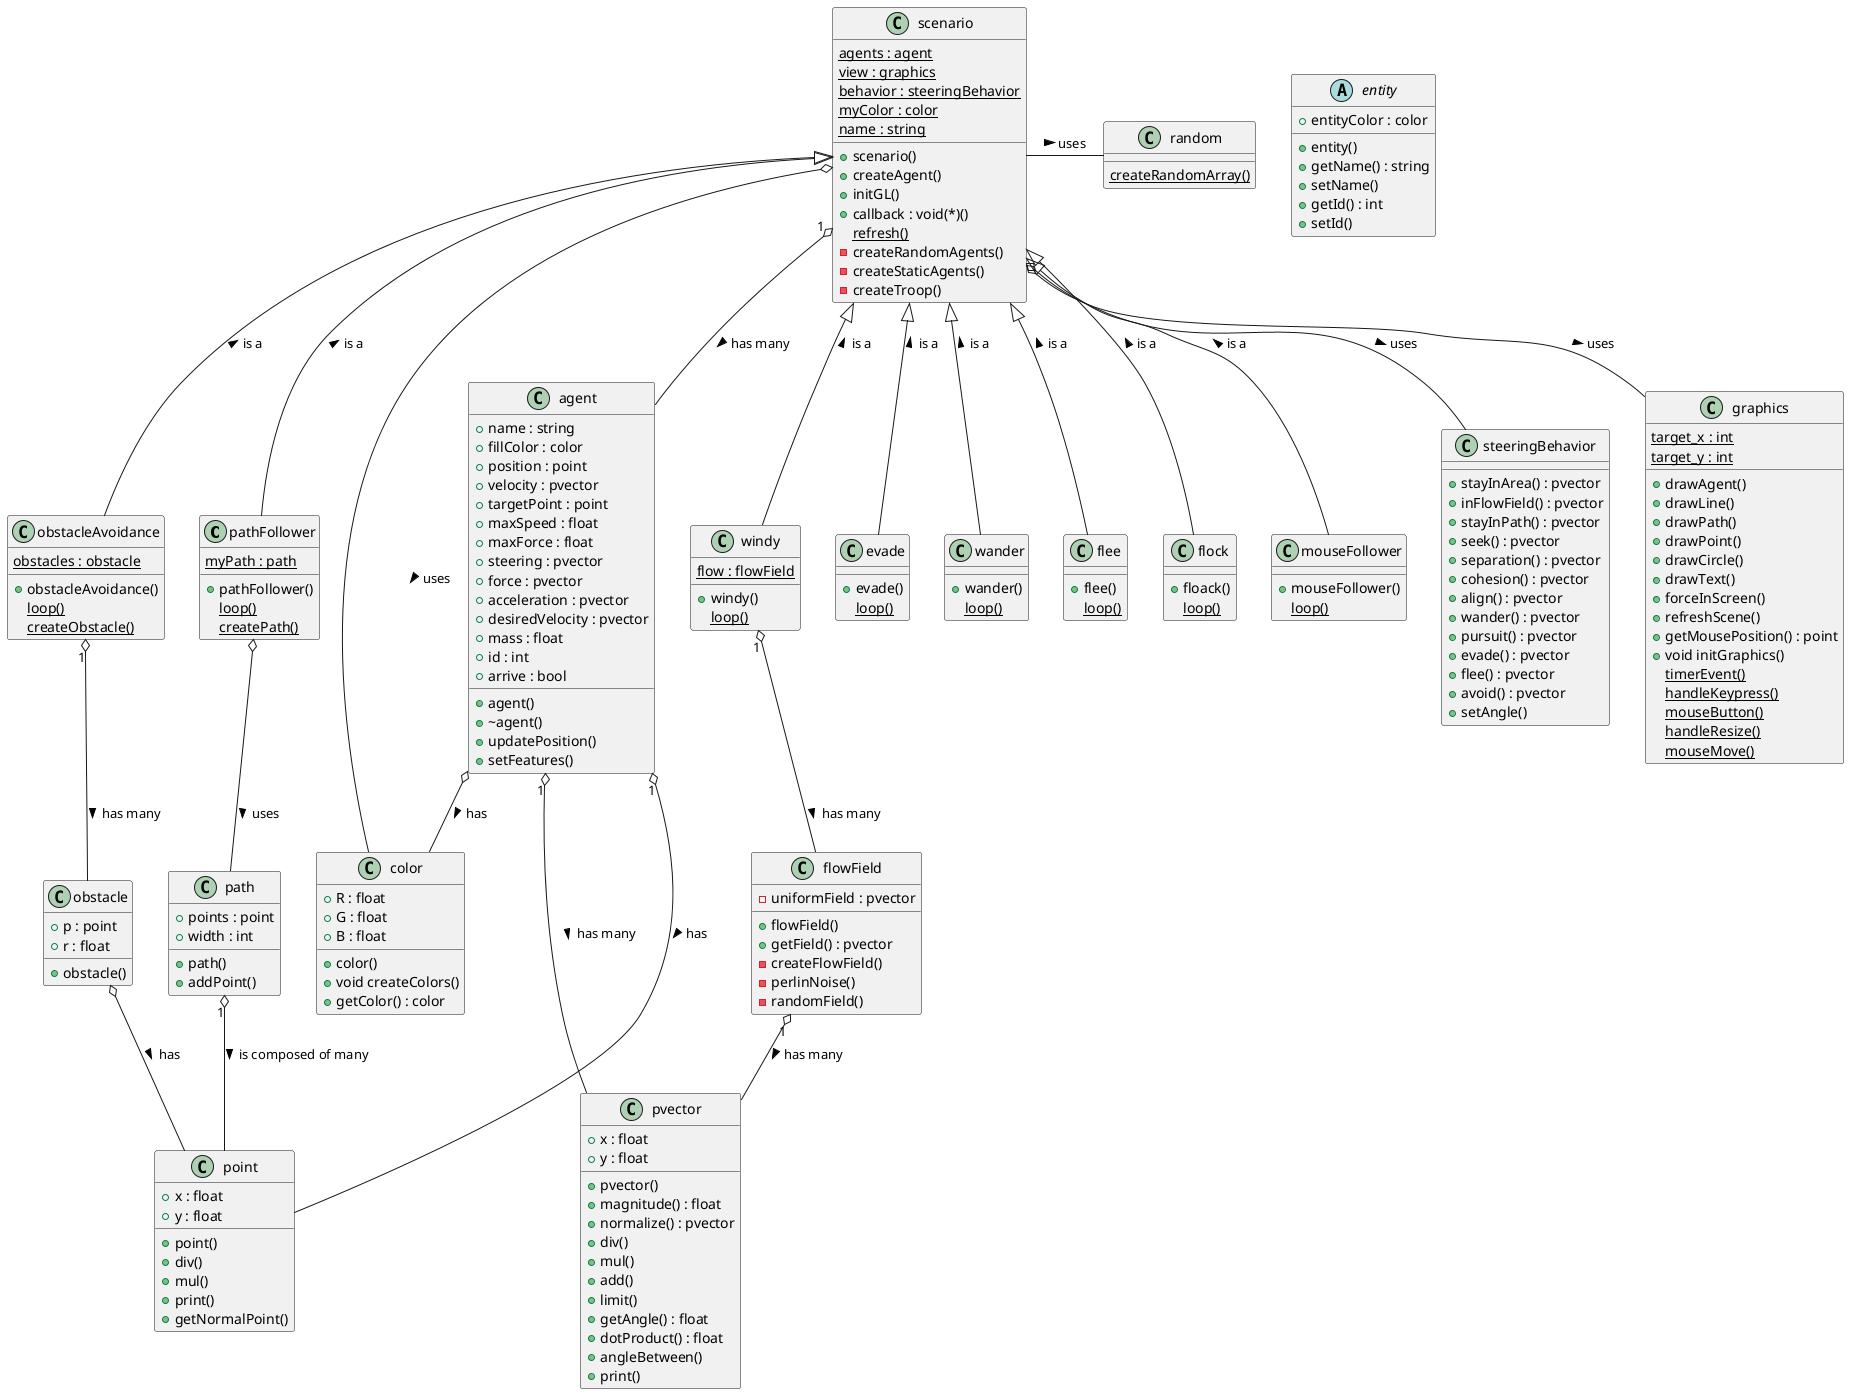 @startuml class_diagram

class pathFollower{
  +pathFollower()
  {static}loop()
  {static}createPath()
  {static}myPath : path
}

abstract class "entity"{
  +entity()
  +getName() : string
  +setName()
  +getId() : int
  +setId()
  +entityColor : color
}

class evade{
  +evade()
  {static}loop()
}

class wander{
  +wander()
  {static}loop()
}

class windy{
  +windy()
  {static}loop()
  {static}flow : flowField
}

class obstacleAvoidance{
  +obstacleAvoidance()
  {static}loop()
  {static}obstacles : obstacle
  {static}createObstacle()
}

class flee{
  +flee()
  {static}loop()
}

class flock{
  +floack()
  {static}loop()
}

class mouseFollower{
  +mouseFollower()
  {static}loop()
}

class steeringBehavior{
  +stayInArea() : pvector
  +inFlowField() : pvector
  +stayInPath() : pvector
  +seek() : pvector
  +separation() : pvector
  +cohesion() : pvector
  +align() : pvector
  +wander() : pvector
  +pursuit() : pvector
  +evade() : pvector
  +flee() : pvector
  +avoid() : pvector
  +setAngle()
}

class scenario {
  +scenario()
  +createAgent()
  +initGL()  
  {static}agents : agent
  {static}view : graphics
  {static}behavior : steeringBehavior
  {static}myColor : color
  {static}name : string
  +callback : void(*)()
  {static}refresh()
  -createRandomAgents()
  -createStaticAgents()
  -createTroop()
}

class random {
  {static} createRandomArray()
}

class path {
  +path()
  +addPoint()
  +points : point
  +width : int
}

class agent{
  +agent()
  +~agent()
  +updatePosition()
  +setFeatures()
  +name : string
  +fillColor : color
  +position : point
  +velocity : pvector
  +targetPoint : point
  +maxSpeed : float
  +maxForce : float
  +steering : pvector
  +force : pvector
  +acceleration : pvector
  +desiredVelocity : pvector
  +mass : float
  +id : int
  +arrive : bool
}

class pvector{
  +pvector()
  +magnitude() : float
  +normalize() : pvector
  +div()
  +mul()
  +add()
  +limit()
  +getAngle() : float
  +dotProduct() : float
  +angleBetween()
  +print()
  +x : float
  +y : float
}

class flowField{
  +flowField()
  +getField() : pvector
  -uniformField : pvector 
  -createFlowField()
  -perlinNoise()
  -randomField()
}

class obstacle{
  +p : point
  +r : float 
  +obstacle()  
}

class point{
  +x : float
  +y : float 
  +point()  
  +div()
  +mul()
  +print()
  +getNormalPoint()
}


class color{
  +R : float
  +G : float 
  +B : float
  +color()  
  +void createColors()
  +getColor() : color
}

class graphics{
  +drawAgent()
  +drawLine() 
  +drawPath()
  +drawPoint()
  +drawCircle()
  +drawText()
  +forceInScreen()
  +refreshScene()
  +getMousePosition() : point
  +void initGraphics()
  {static} timerEvent()
  {static} handleKeypress()
  {static} mouseButton()
  {static} handleResize()
  {static} mouseMove()
  {static} target_x : int
  {static} target_y : int
}

obstacle o-- point : has >
flowField "1" o-- pvector : has many >
agent "1" o-- pvector : has many >
agent "1" o-- point : has >
agent o-- color : has >
path "1" o-- point : is composed of many >
scenario "1" o-- agent : has many >
scenario o-- graphics : uses >
scenario o-- steeringBehavior : uses  >
scenario o-- color : uses >
scenario <|-- evade : is a <
scenario <|-- flee : is a <
scenario <|-- flock : is a <
scenario <|-- mouseFollower : is a <
scenario <|-- obstacleAvoidance : is a <
scenario <|-- pathFollower : is a <
scenario <|-- wander : is a <
scenario <|-- windy : is a <
obstacleAvoidance "1" o-- obstacle : has many >
pathFollower o-- path : uses >
windy "1" o-- flowField : has many >
scenario - random : uses >
@enduml
